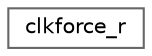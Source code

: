 digraph "Graphical Class Hierarchy"
{
 // LATEX_PDF_SIZE
  bgcolor="transparent";
  edge [fontname=Helvetica,fontsize=10,labelfontname=Helvetica,labelfontsize=10];
  node [fontname=Helvetica,fontsize=10,shape=box,height=0.2,width=0.4];
  rankdir="LR";
  Node0 [id="Node000000",label="clkforce_r",height=0.2,width=0.4,color="grey40", fillcolor="white", style="filled",URL="$structclkforce__r.html",tooltip=" "];
}
